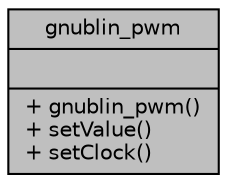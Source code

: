 digraph "gnublin_pwm"
{
  edge [fontname="Helvetica",fontsize="10",labelfontname="Helvetica",labelfontsize="10"];
  node [fontname="Helvetica",fontsize="10",shape=record];
  Node1 [label="{gnublin_pwm\n||+ gnublin_pwm()\l+ setValue()\l+ setClock()\l}",height=0.2,width=0.4,color="black", fillcolor="grey75", style="filled" fontcolor="black"];
}
